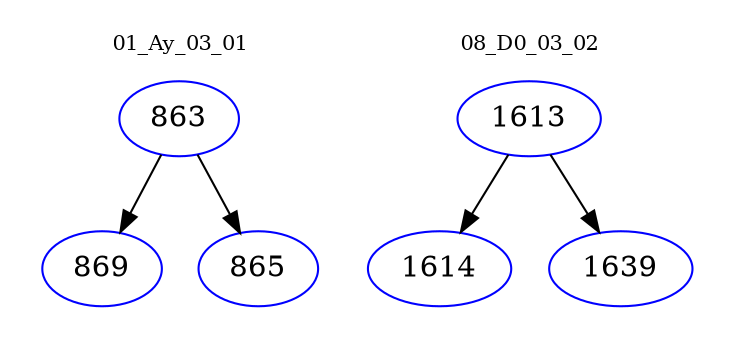 digraph{
subgraph cluster_0 {
color = white
label = "01_Ay_03_01";
fontsize=10;
T0_863 [label="863", color="blue"]
T0_863 -> T0_869 [color="black"]
T0_869 [label="869", color="blue"]
T0_863 -> T0_865 [color="black"]
T0_865 [label="865", color="blue"]
}
subgraph cluster_1 {
color = white
label = "08_D0_03_02";
fontsize=10;
T1_1613 [label="1613", color="blue"]
T1_1613 -> T1_1614 [color="black"]
T1_1614 [label="1614", color="blue"]
T1_1613 -> T1_1639 [color="black"]
T1_1639 [label="1639", color="blue"]
}
}
